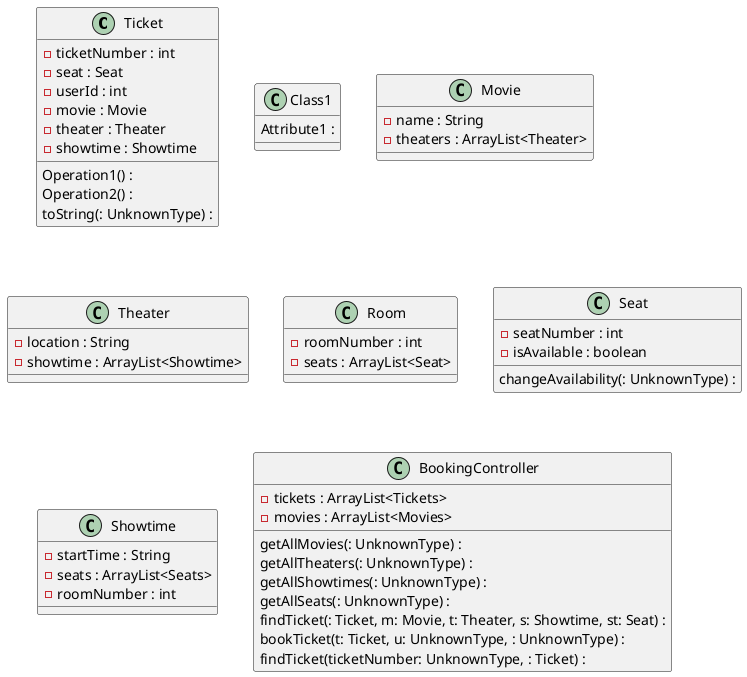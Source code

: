 @startuml
class Ticket {
  - ticketNumber : int
  - seat : Seat
  - userId : int
  - movie : Movie
  - theater : Theater
  - showtime : Showtime
   Operation1() : 
   Operation2() : 
   toString(: UnknownType) : 
}
class Class1 {
   Attribute1 : 
}
class Movie {
  - name : String
  - theaters : ArrayList<Theater>
}
class Theater {
  - location : String
  - showtime : ArrayList<Showtime>
}
class Room {
  - roomNumber : int
  - seats : ArrayList<Seat>
}
class Seat {
  - seatNumber : int
  - isAvailable : boolean
   changeAvailability(: UnknownType) : 
}
class Showtime {
  - startTime : String
  - seats : ArrayList<Seats>
  - roomNumber : int
}
class BookingController {
  - tickets : ArrayList<Tickets>
  - movies : ArrayList<Movies>
   getAllMovies(: UnknownType) : 
   getAllTheaters(: UnknownType) : 
   getAllShowtimes(: UnknownType) : 
   getAllSeats(: UnknownType) : 
   findTicket(: Ticket, m: Movie, t: Theater, s: Showtime, st: Seat) : 
   bookTicket(t: Ticket, u: UnknownType, : UnknownType) : 
   findTicket(ticketNumber: UnknownType, : Ticket) : 
}
@enduml